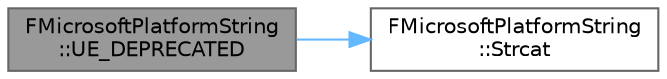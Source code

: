 digraph "FMicrosoftPlatformString::UE_DEPRECATED"
{
 // INTERACTIVE_SVG=YES
 // LATEX_PDF_SIZE
  bgcolor="transparent";
  edge [fontname=Helvetica,fontsize=10,labelfontname=Helvetica,labelfontsize=10];
  node [fontname=Helvetica,fontsize=10,shape=box,height=0.2,width=0.4];
  rankdir="LR";
  Node1 [id="Node000001",label="FMicrosoftPlatformString\l::UE_DEPRECATED",height=0.2,width=0.4,color="gray40", fillcolor="grey60", style="filled", fontcolor="black",tooltip=" "];
  Node1 -> Node2 [id="edge1_Node000001_Node000002",color="steelblue1",style="solid",tooltip=" "];
  Node2 [id="Node000002",label="FMicrosoftPlatformString\l::Strcat",height=0.2,width=0.4,color="grey40", fillcolor="white", style="filled",URL="$d8/d56/structFMicrosoftPlatformString.html#aa189bb100f7f43c2b16e4fba5c007e74",tooltip=" "];
}

